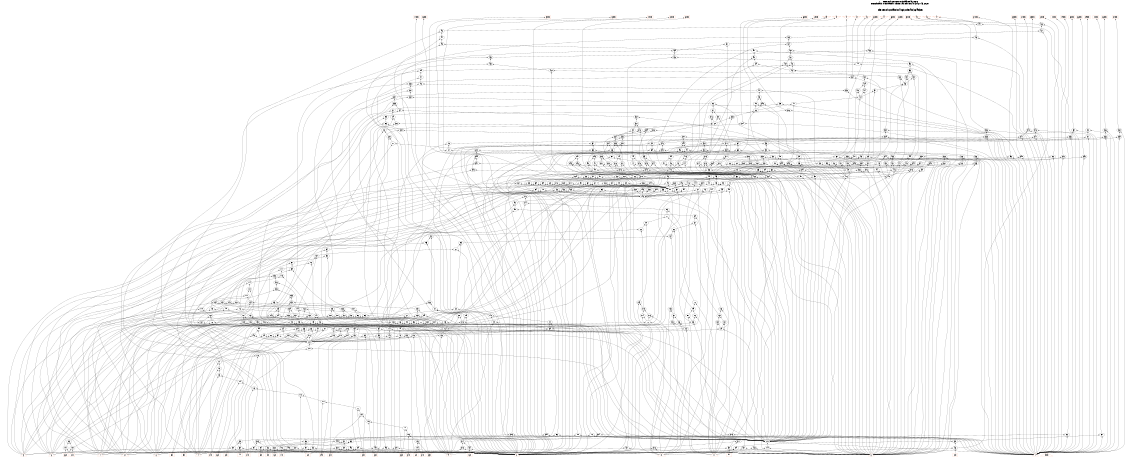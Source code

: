 # Network structure generated by ABC

digraph network {
size = "7.5,10";
center = true;
edge [dir = back];

{
  node [shape = plaintext];
  edge [style = invis];
  LevelTitle1 [label=""];
  LevelTitle2 [label=""];
  Level66 [label = ""];
  Level65 [label = ""];
  Level64 [label = ""];
  Level63 [label = ""];
  Level62 [label = ""];
  Level61 [label = ""];
  Level60 [label = ""];
  Level59 [label = ""];
  Level58 [label = ""];
  Level57 [label = ""];
  Level56 [label = ""];
  Level55 [label = ""];
  Level54 [label = ""];
  Level53 [label = ""];
  Level52 [label = ""];
  Level51 [label = ""];
  Level50 [label = ""];
  Level49 [label = ""];
  Level48 [label = ""];
  Level47 [label = ""];
  Level46 [label = ""];
  Level45 [label = ""];
  Level44 [label = ""];
  Level43 [label = ""];
  Level42 [label = ""];
  Level41 [label = ""];
  Level40 [label = ""];
  Level39 [label = ""];
  Level38 [label = ""];
  Level37 [label = ""];
  Level36 [label = ""];
  Level35 [label = ""];
  Level34 [label = ""];
  Level33 [label = ""];
  Level32 [label = ""];
  Level31 [label = ""];
  Level30 [label = ""];
  Level29 [label = ""];
  Level28 [label = ""];
  Level27 [label = ""];
  Level26 [label = ""];
  Level25 [label = ""];
  Level24 [label = ""];
  Level23 [label = ""];
  Level22 [label = ""];
  Level21 [label = ""];
  Level20 [label = ""];
  Level19 [label = ""];
  Level18 [label = ""];
  Level17 [label = ""];
  Level16 [label = ""];
  Level15 [label = ""];
  Level14 [label = ""];
  Level13 [label = ""];
  Level12 [label = ""];
  Level11 [label = ""];
  Level10 [label = ""];
  Level9 [label = ""];
  Level8 [label = ""];
  Level7 [label = ""];
  Level6 [label = ""];
  Level5 [label = ""];
  Level4 [label = ""];
  Level3 [label = ""];
  Level2 [label = ""];
  Level1 [label = ""];
  Level0 [label = ""];
  LevelTitle1 ->  LevelTitle2 ->  Level66 ->  Level65 ->  Level64 ->  Level63 ->  Level62 ->  Level61 ->  Level60 ->  Level59 ->  Level58 ->  Level57 ->  Level56 ->  Level55 ->  Level54 ->  Level53 ->  Level52 ->  Level51 ->  Level50 ->  Level49 ->  Level48 ->  Level47 ->  Level46 ->  Level45 ->  Level44 ->  Level43 ->  Level42 ->  Level41 ->  Level40 ->  Level39 ->  Level38 ->  Level37 ->  Level36 ->  Level35 ->  Level34 ->  Level33 ->  Level32 ->  Level31 ->  Level30 ->  Level29 ->  Level28 ->  Level27 ->  Level26 ->  Level25 ->  Level24 ->  Level23 ->  Level22 ->  Level21 ->  Level20 ->  Level19 ->  Level18 ->  Level17 ->  Level16 ->  Level15 ->  Level14 ->  Level13 ->  Level12 ->  Level11 ->  Level10 ->  Level9 ->  Level8 ->  Level7 ->  Level6 ->  Level5 ->  Level4 ->  Level3 ->  Level2 ->  Level1 ->  Level0;
}

{
  rank = same;
  LevelTitle1;
  title1 [shape=plaintext,
          fontsize=20,
          fontname = "Times-Roman",
          label="Network structure visualized by ABC\nBenchmark \"MinMax9b\". Time was Thu Oct  8 20:27:43 2020. "
         ];
}

{
  rank = same;
  LevelTitle2;
  title2 [shape=plaintext,
          fontsize=18,
          fontname = "Times-Roman",
          label="The network contains 504 logic nodes and 26 latches.\n"
         ];
}

{
  rank = same;
  Level66;
  Node14 [label = "39", shape = invtriangle, color = coral, fillcolor = coral];
  Node15 [label = "40", shape = invtriangle, color = coral, fillcolor = coral];
  Node16 [label = "41", shape = invtriangle, color = coral, fillcolor = coral];
  Node17 [label = "42", shape = invtriangle, color = coral, fillcolor = coral];
  Node18 [label = "43", shape = invtriangle, color = coral, fillcolor = coral];
  Node19 [label = "44", shape = invtriangle, color = coral, fillcolor = coral];
  Node20 [label = "45", shape = invtriangle, color = coral, fillcolor = coral];
  Node21 [label = "46", shape = invtriangle, color = coral, fillcolor = coral];
  Node22 [label = "47", shape = invtriangle, color = coral, fillcolor = coral];
  Node24 [label = "13L_in", shape = box, color = coral, fillcolor = coral];
  Node27 [label = "14L_in", shape = box, color = coral, fillcolor = coral];
  Node30 [label = "15L_in", shape = box, color = coral, fillcolor = coral];
  Node33 [label = "16L_in", shape = box, color = coral, fillcolor = coral];
  Node36 [label = "17L_in", shape = box, color = coral, fillcolor = coral];
  Node39 [label = "18L_in", shape = box, color = coral, fillcolor = coral];
  Node42 [label = "19L_in", shape = box, color = coral, fillcolor = coral];
  Node45 [label = "20L_in", shape = box, color = coral, fillcolor = coral];
  Node48 [label = "21L_in", shape = box, color = coral, fillcolor = coral];
  Node51 [label = "22L_in", shape = box, color = coral, fillcolor = coral];
  Node54 [label = "23L_in", shape = box, color = coral, fillcolor = coral];
  Node57 [label = "24L_in", shape = box, color = coral, fillcolor = coral];
  Node60 [label = "25L_in", shape = box, color = coral, fillcolor = coral];
  Node63 [label = "26L_in", shape = box, color = coral, fillcolor = coral];
  Node66 [label = "27L_in", shape = box, color = coral, fillcolor = coral];
  Node69 [label = "28L_in", shape = box, color = coral, fillcolor = coral];
  Node72 [label = "29L_in", shape = box, color = coral, fillcolor = coral];
  Node75 [label = "30L_in", shape = box, color = coral, fillcolor = coral];
  Node78 [label = "31L_in", shape = box, color = coral, fillcolor = coral];
  Node81 [label = "32L_in", shape = box, color = coral, fillcolor = coral];
  Node84 [label = "33L_in", shape = box, color = coral, fillcolor = coral];
  Node87 [label = "34L_in", shape = box, color = coral, fillcolor = coral];
  Node90 [label = "35L_in", shape = box, color = coral, fillcolor = coral];
  Node93 [label = "36L_in", shape = box, color = coral, fillcolor = coral];
  Node96 [label = "37L_in", shape = box, color = coral, fillcolor = coral];
  Node99 [label = "38L_in", shape = box, color = coral, fillcolor = coral];
}

{
  rank = same;
  Level65;
  Node488 [label = "488\n", shape = ellipse];
  Node497 [label = "497\n", shape = ellipse];
}

{
  rank = same;
  Level64;
  Node487 [label = "487\n", shape = ellipse];
  Node496 [label = "496\n", shape = ellipse];
}

{
  rank = same;
  Level63;
  Node462 [label = "462\n", shape = ellipse];
  Node485 [label = "485\n", shape = ellipse];
  Node494 [label = "494\n", shape = ellipse];
}

{
  rank = same;
  Level62;
  Node461 [label = "461\n", shape = ellipse];
  Node484 [label = "484\n", shape = ellipse];
  Node493 [label = "493\n", shape = ellipse];
}

{
  rank = same;
  Level61;
  Node436 [label = "436\n", shape = ellipse];
  Node459 [label = "459\n", shape = ellipse];
  Node482 [label = "482\n", shape = ellipse];
  Node491 [label = "491\n", shape = ellipse];
}

{
  rank = same;
  Level60;
  Node435 [label = "435\n", shape = ellipse];
  Node458 [label = "458\n", shape = ellipse];
  Node481 [label = "481\n", shape = ellipse];
  Node490 [label = "490\n", shape = ellipse];
}

{
  rank = same;
  Level59;
  Node410 [label = "410\n", shape = ellipse];
  Node433 [label = "433\n", shape = ellipse];
  Node456 [label = "456\n", shape = ellipse];
  Node476 [label = "476\n", shape = ellipse];
  Node480 [label = "480\n", shape = ellipse];
  Node489 [label = "489\n", shape = ellipse];
}

{
  rank = same;
  Level58;
  Node409 [label = "409\n", shape = ellipse];
  Node432 [label = "432\n", shape = ellipse];
  Node455 [label = "455\n", shape = ellipse];
  Node464 [label = "464\n", shape = ellipse];
}

{
  rank = same;
  Level57;
  Node384 [label = "384\n", shape = ellipse];
  Node407 [label = "407\n", shape = ellipse];
  Node430 [label = "430\n", shape = ellipse];
  Node450 [label = "450\n", shape = ellipse];
  Node454 [label = "454\n", shape = ellipse];
  Node463 [label = "463\n", shape = ellipse];
}

{
  rank = same;
  Level56;
  Node383 [label = "383\n", shape = ellipse];
  Node406 [label = "406\n", shape = ellipse];
  Node429 [label = "429\n", shape = ellipse];
  Node438 [label = "438\n", shape = ellipse];
}

{
  rank = same;
  Level55;
  Node358 [label = "358\n", shape = ellipse];
  Node381 [label = "381\n", shape = ellipse];
  Node404 [label = "404\n", shape = ellipse];
  Node424 [label = "424\n", shape = ellipse];
  Node428 [label = "428\n", shape = ellipse];
  Node437 [label = "437\n", shape = ellipse];
}

{
  rank = same;
  Level54;
  Node357 [label = "357\n", shape = ellipse];
  Node380 [label = "380\n", shape = ellipse];
  Node403 [label = "403\n", shape = ellipse];
  Node412 [label = "412\n", shape = ellipse];
}

{
  rank = same;
  Level53;
  Node332 [label = "332\n", shape = ellipse];
  Node355 [label = "355\n", shape = ellipse];
  Node378 [label = "378\n", shape = ellipse];
  Node398 [label = "398\n", shape = ellipse];
  Node402 [label = "402\n", shape = ellipse];
  Node411 [label = "411\n", shape = ellipse];
}

{
  rank = same;
  Level52;
  Node306 [label = "306\n", shape = ellipse];
  Node331 [label = "331\n", shape = ellipse];
  Node354 [label = "354\n", shape = ellipse];
  Node377 [label = "377\n", shape = ellipse];
  Node386 [label = "386\n", shape = ellipse];
}

{
  rank = same;
  Level51;
  Node305 [label = "305\n", shape = ellipse];
  Node329 [label = "329\n", shape = ellipse];
  Node352 [label = "352\n", shape = ellipse];
  Node372 [label = "372\n", shape = ellipse];
  Node376 [label = "376\n", shape = ellipse];
  Node385 [label = "385\n", shape = ellipse];
}

{
  rank = same;
  Level50;
  Node303 [label = "303\n", shape = ellipse];
  Node328 [label = "328\n", shape = ellipse];
  Node351 [label = "351\n", shape = ellipse];
  Node360 [label = "360\n", shape = ellipse];
  Node604 [label = "604\n", shape = ellipse];
}

{
  rank = same;
  Level49;
  Node302 [label = "302\n", shape = ellipse];
  Node326 [label = "326\n", shape = ellipse];
  Node346 [label = "346\n", shape = ellipse];
  Node350 [label = "350\n", shape = ellipse];
  Node359 [label = "359\n", shape = ellipse];
  Node530 [label = "530\n", shape = ellipse];
  Node536 [label = "536\n", shape = ellipse];
  Node542 [label = "542\n", shape = ellipse];
  Node548 [label = "548\n", shape = ellipse];
  Node554 [label = "554\n", shape = ellipse];
  Node560 [label = "560\n", shape = ellipse];
  Node566 [label = "566\n", shape = ellipse];
  Node572 [label = "572\n", shape = ellipse];
  Node603 [label = "603\n", shape = ellipse];
}

{
  rank = same;
  Level48;
  Node300 [label = "300\n", shape = ellipse];
  Node325 [label = "325\n", shape = ellipse];
  Node334 [label = "334\n", shape = ellipse];
  Node529 [label = "529\n", shape = ellipse];
  Node535 [label = "535\n", shape = ellipse];
  Node541 [label = "541\n", shape = ellipse];
  Node547 [label = "547\n", shape = ellipse];
  Node553 [label = "553\n", shape = ellipse];
  Node559 [label = "559\n", shape = ellipse];
  Node565 [label = "565\n", shape = ellipse];
  Node571 [label = "571\n", shape = ellipse];
  Node602 [label = "602\n", shape = ellipse];
}

{
  rank = same;
  Level47;
  Node299 [label = "299\n", shape = ellipse];
  Node320 [label = "320\n", shape = ellipse];
  Node324 [label = "324\n", shape = ellipse];
  Node333 [label = "333\n", shape = ellipse];
  Node528 [label = "528\n", shape = ellipse];
  Node534 [label = "534\n", shape = ellipse];
  Node540 [label = "540\n", shape = ellipse];
  Node546 [label = "546\n", shape = ellipse];
  Node552 [label = "552\n", shape = ellipse];
  Node558 [label = "558\n", shape = ellipse];
  Node564 [label = "564\n", shape = ellipse];
  Node570 [label = "570\n", shape = ellipse];
  Node601 [label = "601\n", shape = ellipse];
}

{
  rank = same;
  Level46;
  Node294 [label = "294\n", shape = ellipse];
  Node298 [label = "298\n", shape = ellipse];
  Node308 [label = "308\n", shape = ellipse];
  Node527 [label = "527\n", shape = ellipse];
  Node533 [label = "533\n", shape = ellipse];
  Node539 [label = "539\n", shape = ellipse];
  Node545 [label = "545\n", shape = ellipse];
  Node551 [label = "551\n", shape = ellipse];
  Node557 [label = "557\n", shape = ellipse];
  Node563 [label = "563\n", shape = ellipse];
  Node569 [label = "569\n", shape = ellipse];
  Node600 [label = "600\n", shape = ellipse];
}

{
  rank = same;
  Level45;
  Node293 [label = "293\n", shape = ellipse];
  Node297 [label = "297\n", shape = ellipse];
  Node307 [label = "307\n", shape = ellipse];
  Node319 [label = "319\n", shape = ellipse];
  Node323 [label = "323\n", shape = ellipse];
  Node345 [label = "345\n", shape = ellipse];
  Node349 [label = "349\n", shape = ellipse];
  Node371 [label = "371\n", shape = ellipse];
  Node375 [label = "375\n", shape = ellipse];
  Node397 [label = "397\n", shape = ellipse];
  Node401 [label = "401\n", shape = ellipse];
  Node423 [label = "423\n", shape = ellipse];
  Node427 [label = "427\n", shape = ellipse];
  Node449 [label = "449\n", shape = ellipse];
  Node453 [label = "453\n", shape = ellipse];
  Node475 [label = "475\n", shape = ellipse];
  Node479 [label = "479\n", shape = ellipse];
  Node526 [label = "526\n", shape = ellipse];
  Node532 [label = "532\n", shape = ellipse];
  Node538 [label = "538\n", shape = ellipse];
  Node544 [label = "544\n", shape = ellipse];
  Node550 [label = "550\n", shape = ellipse];
  Node556 [label = "556\n", shape = ellipse];
  Node562 [label = "562\n", shape = ellipse];
  Node568 [label = "568\n", shape = ellipse];
  Node575 [label = "575\n", shape = ellipse];
  Node578 [label = "578\n", shape = ellipse];
  Node581 [label = "581\n", shape = ellipse];
  Node584 [label = "584\n", shape = ellipse];
  Node587 [label = "587\n", shape = ellipse];
  Node590 [label = "590\n", shape = ellipse];
  Node593 [label = "593\n", shape = ellipse];
  Node596 [label = "596\n", shape = ellipse];
  Node599 [label = "599\n", shape = ellipse];
}

{
  rank = same;
  Level44;
  Node282 [label = "282\n", shape = ellipse];
  Node291 [label = "291\n", shape = ellipse];
  Node292 [label = "292\n", shape = ellipse];
  Node295 [label = "295\n", shape = ellipse];
  Node296 [label = "296\n", shape = ellipse];
  Node317 [label = "317\n", shape = ellipse];
  Node318 [label = "318\n", shape = ellipse];
  Node321 [label = "321\n", shape = ellipse];
  Node322 [label = "322\n", shape = ellipse];
  Node343 [label = "343\n", shape = ellipse];
  Node344 [label = "344\n", shape = ellipse];
  Node347 [label = "347\n", shape = ellipse];
  Node348 [label = "348\n", shape = ellipse];
  Node369 [label = "369\n", shape = ellipse];
  Node370 [label = "370\n", shape = ellipse];
  Node373 [label = "373\n", shape = ellipse];
  Node374 [label = "374\n", shape = ellipse];
  Node395 [label = "395\n", shape = ellipse];
  Node396 [label = "396\n", shape = ellipse];
  Node399 [label = "399\n", shape = ellipse];
  Node400 [label = "400\n", shape = ellipse];
  Node421 [label = "421\n", shape = ellipse];
  Node422 [label = "422\n", shape = ellipse];
  Node425 [label = "425\n", shape = ellipse];
  Node426 [label = "426\n", shape = ellipse];
  Node447 [label = "447\n", shape = ellipse];
  Node448 [label = "448\n", shape = ellipse];
  Node451 [label = "451\n", shape = ellipse];
  Node452 [label = "452\n", shape = ellipse];
  Node473 [label = "473\n", shape = ellipse];
  Node474 [label = "474\n", shape = ellipse];
  Node477 [label = "477\n", shape = ellipse];
  Node478 [label = "478\n", shape = ellipse];
  Node525 [label = "525\n", shape = ellipse];
  Node531 [label = "531\n", shape = ellipse];
  Node537 [label = "537\n", shape = ellipse];
  Node543 [label = "543\n", shape = ellipse];
  Node549 [label = "549\n", shape = ellipse];
  Node555 [label = "555\n", shape = ellipse];
  Node561 [label = "561\n", shape = ellipse];
  Node567 [label = "567\n", shape = ellipse];
  Node574 [label = "574\n", shape = ellipse];
  Node577 [label = "577\n", shape = ellipse];
  Node580 [label = "580\n", shape = ellipse];
  Node583 [label = "583\n", shape = ellipse];
  Node586 [label = "586\n", shape = ellipse];
  Node589 [label = "589\n", shape = ellipse];
  Node592 [label = "592\n", shape = ellipse];
  Node595 [label = "595\n", shape = ellipse];
  Node597 [label = "597\n", shape = ellipse];
}

{
  rank = same;
  Level43;
  Node281 [label = "281\n", shape = ellipse];
  Node290 [label = "290\n", shape = ellipse];
  Node316 [label = "316\n", shape = ellipse];
  Node342 [label = "342\n", shape = ellipse];
  Node368 [label = "368\n", shape = ellipse];
  Node394 [label = "394\n", shape = ellipse];
  Node420 [label = "420\n", shape = ellipse];
  Node446 [label = "446\n", shape = ellipse];
  Node472 [label = "472\n", shape = ellipse];
  Node573 [label = "573\n", shape = ellipse];
  Node576 [label = "576\n", shape = ellipse];
  Node579 [label = "579\n", shape = ellipse];
  Node582 [label = "582\n", shape = ellipse];
  Node585 [label = "585\n", shape = ellipse];
  Node588 [label = "588\n", shape = ellipse];
  Node591 [label = "591\n", shape = ellipse];
  Node594 [label = "594\n", shape = ellipse];
  Node598 [label = "598\n", shape = ellipse];
}

{
  rank = same;
  Level42;
  Node197 [label = "197\n", shape = ellipse];
  Node280 [label = "280\n", shape = ellipse];
  Node286 [label = "286\n", shape = ellipse];
  Node289 [label = "289\n", shape = ellipse];
  Node312 [label = "312\n", shape = ellipse];
  Node315 [label = "315\n", shape = ellipse];
  Node338 [label = "338\n", shape = ellipse];
  Node341 [label = "341\n", shape = ellipse];
  Node364 [label = "364\n", shape = ellipse];
  Node367 [label = "367\n", shape = ellipse];
  Node390 [label = "390\n", shape = ellipse];
  Node393 [label = "393\n", shape = ellipse];
  Node416 [label = "416\n", shape = ellipse];
  Node419 [label = "419\n", shape = ellipse];
  Node442 [label = "442\n", shape = ellipse];
  Node445 [label = "445\n", shape = ellipse];
  Node468 [label = "468\n", shape = ellipse];
  Node471 [label = "471\n", shape = ellipse];
}

{
  rank = same;
  Level41;
  Node196 [label = "196\n", shape = ellipse];
  Node278 [label = "278\n", shape = ellipse];
  Node279 [label = "279\n", shape = ellipse];
  Node285 [label = "285\n", shape = ellipse];
  Node287 [label = "287\n", shape = ellipse];
  Node288 [label = "288\n", shape = ellipse];
  Node311 [label = "311\n", shape = ellipse];
  Node313 [label = "313\n", shape = ellipse];
  Node314 [label = "314\n", shape = ellipse];
  Node337 [label = "337\n", shape = ellipse];
  Node339 [label = "339\n", shape = ellipse];
  Node340 [label = "340\n", shape = ellipse];
  Node363 [label = "363\n", shape = ellipse];
  Node365 [label = "365\n", shape = ellipse];
  Node366 [label = "366\n", shape = ellipse];
  Node389 [label = "389\n", shape = ellipse];
  Node391 [label = "391\n", shape = ellipse];
  Node392 [label = "392\n", shape = ellipse];
  Node415 [label = "415\n", shape = ellipse];
  Node417 [label = "417\n", shape = ellipse];
  Node418 [label = "418\n", shape = ellipse];
  Node441 [label = "441\n", shape = ellipse];
  Node443 [label = "443\n", shape = ellipse];
  Node444 [label = "444\n", shape = ellipse];
  Node467 [label = "467\n", shape = ellipse];
  Node469 [label = "469\n", shape = ellipse];
  Node470 [label = "470\n", shape = ellipse];
}

{
  rank = same;
  Level40;
  Node194 [label = "194\n", shape = ellipse];
  Node195 [label = "195\n", shape = ellipse];
  Node277 [label = "277\n", shape = ellipse];
  Node283 [label = "283\n", shape = ellipse];
  Node284 [label = "284\n", shape = ellipse];
  Node309 [label = "309\n", shape = ellipse];
  Node310 [label = "310\n", shape = ellipse];
  Node335 [label = "335\n", shape = ellipse];
  Node336 [label = "336\n", shape = ellipse];
  Node361 [label = "361\n", shape = ellipse];
  Node362 [label = "362\n", shape = ellipse];
  Node387 [label = "387\n", shape = ellipse];
  Node388 [label = "388\n", shape = ellipse];
  Node413 [label = "413\n", shape = ellipse];
  Node414 [label = "414\n", shape = ellipse];
  Node439 [label = "439\n", shape = ellipse];
  Node440 [label = "440\n", shape = ellipse];
  Node465 [label = "465\n", shape = ellipse];
  Node466 [label = "466\n", shape = ellipse];
}

{
  rank = same;
  Level39;
  Node193 [label = "193\n", shape = ellipse];
  Node276 [label = "276\n", shape = ellipse];
}

{
  rank = same;
  Level38;
  Node192 [label = "192\n", shape = ellipse];
  Node274 [label = "274\n", shape = ellipse];
}

{
  rank = same;
  Level37;
  Node190 [label = "190\n", shape = ellipse];
  Node273 [label = "273\n", shape = ellipse];
}

{
  rank = same;
  Level36;
  Node189 [label = "189\n", shape = ellipse];
  Node271 [label = "271\n", shape = ellipse];
}

{
  rank = same;
  Level35;
  Node187 [label = "187\n", shape = ellipse];
  Node270 [label = "270\n", shape = ellipse];
}

{
  rank = same;
  Level34;
  Node186 [label = "186\n", shape = ellipse];
  Node268 [label = "268\n", shape = ellipse];
}

{
  rank = same;
  Level33;
  Node184 [label = "184\n", shape = ellipse];
  Node267 [label = "267\n", shape = ellipse];
}

{
  rank = same;
  Level32;
  Node183 [label = "183\n", shape = ellipse];
  Node265 [label = "265\n", shape = ellipse];
}

{
  rank = same;
  Level31;
  Node181 [label = "181\n", shape = ellipse];
  Node264 [label = "264\n", shape = ellipse];
}

{
  rank = same;
  Level30;
  Node180 [label = "180\n", shape = ellipse];
  Node262 [label = "262\n", shape = ellipse];
}

{
  rank = same;
  Level29;
  Node178 [label = "178\n", shape = ellipse];
  Node261 [label = "261\n", shape = ellipse];
}

{
  rank = same;
  Level28;
  Node177 [label = "177\n", shape = ellipse];
  Node259 [label = "259\n", shape = ellipse];
}

{
  rank = same;
  Level27;
  Node175 [label = "175\n", shape = ellipse];
  Node258 [label = "258\n", shape = ellipse];
}

{
  rank = same;
  Level26;
  Node174 [label = "174\n", shape = ellipse];
  Node256 [label = "256\n", shape = ellipse];
}

{
  rank = same;
  Level25;
  Node172 [label = "172\n", shape = ellipse];
  Node255 [label = "255\n", shape = ellipse];
}

{
  rank = same;
  Level24;
  Node171 [label = "171\n", shape = ellipse];
  Node253 [label = "253\n", shape = ellipse];
}

{
  rank = same;
  Level23;
  Node169 [label = "169\n", shape = ellipse];
  Node252 [label = "252\n", shape = ellipse];
  Node254 [label = "254\n", shape = ellipse];
  Node257 [label = "257\n", shape = ellipse];
  Node260 [label = "260\n", shape = ellipse];
  Node263 [label = "263\n", shape = ellipse];
  Node266 [label = "266\n", shape = ellipse];
  Node269 [label = "269\n", shape = ellipse];
  Node272 [label = "272\n", shape = ellipse];
  Node275 [label = "275\n", shape = ellipse];
}

{
  rank = same;
  Level22;
  Node168 [label = "168\n", shape = ellipse];
  Node170 [label = "170\n", shape = ellipse];
  Node173 [label = "173\n", shape = ellipse];
  Node176 [label = "176\n", shape = ellipse];
  Node179 [label = "179\n", shape = ellipse];
  Node182 [label = "182\n", shape = ellipse];
  Node185 [label = "185\n", shape = ellipse];
  Node188 [label = "188\n", shape = ellipse];
  Node191 [label = "191\n", shape = ellipse];
  Node203 [label = "203\n", shape = ellipse];
  Node209 [label = "209\n", shape = ellipse];
  Node215 [label = "215\n", shape = ellipse];
  Node221 [label = "221\n", shape = ellipse];
  Node227 [label = "227\n", shape = ellipse];
  Node233 [label = "233\n", shape = ellipse];
  Node239 [label = "239\n", shape = ellipse];
  Node245 [label = "245\n", shape = ellipse];
  Node251 [label = "251\n", shape = ellipse];
}

{
  rank = same;
  Level21;
  Node127 [label = "127\n", shape = ellipse];
  Node132 [label = "132\n", shape = ellipse];
  Node137 [label = "137\n", shape = ellipse];
  Node142 [label = "142\n", shape = ellipse];
  Node147 [label = "147\n", shape = ellipse];
  Node152 [label = "152\n", shape = ellipse];
  Node157 [label = "157\n", shape = ellipse];
  Node162 [label = "162\n", shape = ellipse];
  Node167 [label = "167\n", shape = ellipse];
  Node201 [label = "201\n", shape = ellipse];
  Node202 [label = "202\n", shape = ellipse];
  Node207 [label = "207\n", shape = ellipse];
  Node208 [label = "208\n", shape = ellipse];
  Node213 [label = "213\n", shape = ellipse];
  Node214 [label = "214\n", shape = ellipse];
  Node219 [label = "219\n", shape = ellipse];
  Node220 [label = "220\n", shape = ellipse];
  Node225 [label = "225\n", shape = ellipse];
  Node226 [label = "226\n", shape = ellipse];
  Node231 [label = "231\n", shape = ellipse];
  Node232 [label = "232\n", shape = ellipse];
  Node237 [label = "237\n", shape = ellipse];
  Node238 [label = "238\n", shape = ellipse];
  Node243 [label = "243\n", shape = ellipse];
  Node244 [label = "244\n", shape = ellipse];
  Node249 [label = "249\n", shape = ellipse];
  Node250 [label = "250\n", shape = ellipse];
}

{
  rank = same;
  Level20;
  Node125 [label = "125\n", shape = ellipse];
  Node126 [label = "126\n", shape = ellipse];
  Node130 [label = "130\n", shape = ellipse];
  Node131 [label = "131\n", shape = ellipse];
  Node135 [label = "135\n", shape = ellipse];
  Node136 [label = "136\n", shape = ellipse];
  Node140 [label = "140\n", shape = ellipse];
  Node141 [label = "141\n", shape = ellipse];
  Node145 [label = "145\n", shape = ellipse];
  Node146 [label = "146\n", shape = ellipse];
  Node150 [label = "150\n", shape = ellipse];
  Node151 [label = "151\n", shape = ellipse];
  Node155 [label = "155\n", shape = ellipse];
  Node156 [label = "156\n", shape = ellipse];
  Node160 [label = "160\n", shape = ellipse];
  Node161 [label = "161\n", shape = ellipse];
  Node165 [label = "165\n", shape = ellipse];
  Node166 [label = "166\n", shape = ellipse];
  Node200 [label = "200\n", shape = ellipse];
  Node206 [label = "206\n", shape = ellipse];
  Node212 [label = "212\n", shape = ellipse];
  Node218 [label = "218\n", shape = ellipse];
  Node224 [label = "224\n", shape = ellipse];
  Node230 [label = "230\n", shape = ellipse];
  Node236 [label = "236\n", shape = ellipse];
  Node242 [label = "242\n", shape = ellipse];
  Node248 [label = "248\n", shape = ellipse];
}

{
  rank = same;
  Level19;
  Node124 [label = "124\n", shape = ellipse];
  Node129 [label = "129\n", shape = ellipse];
  Node134 [label = "134\n", shape = ellipse];
  Node139 [label = "139\n", shape = ellipse];
  Node144 [label = "144\n", shape = ellipse];
  Node149 [label = "149\n", shape = ellipse];
  Node154 [label = "154\n", shape = ellipse];
  Node159 [label = "159\n", shape = ellipse];
  Node164 [label = "164\n", shape = ellipse];
  Node199 [label = "199\n", shape = ellipse];
  Node205 [label = "205\n", shape = ellipse];
  Node211 [label = "211\n", shape = ellipse];
  Node217 [label = "217\n", shape = ellipse];
  Node223 [label = "223\n", shape = ellipse];
  Node229 [label = "229\n", shape = ellipse];
  Node235 [label = "235\n", shape = ellipse];
  Node241 [label = "241\n", shape = ellipse];
  Node247 [label = "247\n", shape = ellipse];
}

{
  rank = same;
  Level18;
  Node123 [label = "123\n", shape = ellipse];
  Node128 [label = "128\n", shape = ellipse];
  Node133 [label = "133\n", shape = ellipse];
  Node138 [label = "138\n", shape = ellipse];
  Node143 [label = "143\n", shape = ellipse];
  Node148 [label = "148\n", shape = ellipse];
  Node153 [label = "153\n", shape = ellipse];
  Node158 [label = "158\n", shape = ellipse];
  Node163 [label = "163\n", shape = ellipse];
  Node198 [label = "198\n", shape = ellipse];
  Node204 [label = "204\n", shape = ellipse];
  Node210 [label = "210\n", shape = ellipse];
  Node216 [label = "216\n", shape = ellipse];
  Node222 [label = "222\n", shape = ellipse];
  Node228 [label = "228\n", shape = ellipse];
  Node234 [label = "234\n", shape = ellipse];
  Node240 [label = "240\n", shape = ellipse];
  Node246 [label = "246\n", shape = ellipse];
}

{
  rank = same;
  Level17;
  Node122 [label = "122\n", shape = ellipse];
}

{
  rank = same;
  Level16;
  Node121 [label = "121\n", shape = ellipse];
}

{
  rank = same;
  Level15;
  Node118 [label = "118\n", shape = ellipse];
}

{
  rank = same;
  Level14;
  Node117 [label = "117\n", shape = ellipse];
}

{
  rank = same;
  Level13;
  Node116 [label = "116\n", shape = ellipse];
}

{
  rank = same;
  Level12;
  Node115 [label = "115\n", shape = ellipse];
}

{
  rank = same;
  Level11;
  Node114 [label = "114\n", shape = ellipse];
}

{
  rank = same;
  Level10;
  Node113 [label = "113\n", shape = ellipse];
}

{
  rank = same;
  Level9;
  Node112 [label = "112\n", shape = ellipse];
}

{
  rank = same;
  Level8;
  Node111 [label = "111\n", shape = ellipse];
}

{
  rank = same;
  Level7;
  Node110 [label = "110\n", shape = ellipse];
}

{
  rank = same;
  Level6;
  Node109 [label = "109\n", shape = ellipse];
}

{
  rank = same;
  Level5;
  Node108 [label = "108\n", shape = ellipse];
}

{
  rank = same;
  Level4;
  Node107 [label = "107\n", shape = ellipse];
}

{
  rank = same;
  Level3;
  Node106 [label = "106\n", shape = ellipse];
  Node500 [label = "500\n", shape = ellipse];
  Node503 [label = "503\n", shape = ellipse];
  Node506 [label = "506\n", shape = ellipse];
  Node509 [label = "509\n", shape = ellipse];
  Node512 [label = "512\n", shape = ellipse];
  Node515 [label = "515\n", shape = ellipse];
  Node518 [label = "518\n", shape = ellipse];
  Node521 [label = "521\n", shape = ellipse];
  Node524 [label = "524\n", shape = ellipse];
}

{
  rank = same;
  Level2;
  Node103 [label = "103\n", shape = ellipse];
  Node105 [label = "105\n", shape = ellipse];
  Node120 [label = "120\n", shape = ellipse];
  Node499 [label = "499\n", shape = ellipse];
  Node502 [label = "502\n", shape = ellipse];
  Node505 [label = "505\n", shape = ellipse];
  Node508 [label = "508\n", shape = ellipse];
  Node511 [label = "511\n", shape = ellipse];
  Node514 [label = "514\n", shape = ellipse];
  Node517 [label = "517\n", shape = ellipse];
  Node520 [label = "520\n", shape = ellipse];
  Node523 [label = "523\n", shape = ellipse];
}

{
  rank = same;
  Level1;
  Node101 [label = "101\n", shape = ellipse];
  Node102 [label = "102\n", shape = ellipse];
  Node104 [label = "104\n", shape = ellipse];
  Node119 [label = "119\n", shape = ellipse];
  Node301 [label = "301\n", shape = ellipse];
  Node304 [label = "304\n", shape = ellipse];
  Node327 [label = "327\n", shape = ellipse];
  Node330 [label = "330\n", shape = ellipse];
  Node353 [label = "353\n", shape = ellipse];
  Node356 [label = "356\n", shape = ellipse];
  Node379 [label = "379\n", shape = ellipse];
  Node382 [label = "382\n", shape = ellipse];
  Node405 [label = "405\n", shape = ellipse];
  Node408 [label = "408\n", shape = ellipse];
  Node431 [label = "431\n", shape = ellipse];
  Node434 [label = "434\n", shape = ellipse];
  Node457 [label = "457\n", shape = ellipse];
  Node460 [label = "460\n", shape = ellipse];
  Node483 [label = "483\n", shape = ellipse];
  Node486 [label = "486\n", shape = ellipse];
  Node492 [label = "492\n", shape = ellipse];
  Node495 [label = "495\n", shape = ellipse];
  Node498 [label = "498\n", shape = ellipse];
  Node501 [label = "501\n", shape = ellipse];
  Node504 [label = "504\n", shape = ellipse];
  Node507 [label = "507\n", shape = ellipse];
  Node510 [label = "510\n", shape = ellipse];
  Node513 [label = "513\n", shape = ellipse];
  Node516 [label = "516\n", shape = ellipse];
  Node519 [label = "519\n", shape = ellipse];
  Node522 [label = "522\n", shape = ellipse];
}

{
  rank = same;
  Level0;
  Node1 [label = "clock", shape = triangle, color = coral, fillcolor = coral];
  Node2 [label = "1", shape = triangle, color = coral, fillcolor = coral];
  Node3 [label = "2", shape = triangle, color = coral, fillcolor = coral];
  Node4 [label = "3", shape = triangle, color = coral, fillcolor = coral];
  Node5 [label = "4", shape = triangle, color = coral, fillcolor = coral];
  Node6 [label = "5", shape = triangle, color = coral, fillcolor = coral];
  Node7 [label = "6", shape = triangle, color = coral, fillcolor = coral];
  Node8 [label = "7", shape = triangle, color = coral, fillcolor = coral];
  Node9 [label = "8", shape = triangle, color = coral, fillcolor = coral];
  Node10 [label = "9", shape = triangle, color = coral, fillcolor = coral];
  Node11 [label = "10", shape = triangle, color = coral, fillcolor = coral];
  Node12 [label = "11", shape = triangle, color = coral, fillcolor = coral];
  Node13 [label = "12", shape = triangle, color = coral, fillcolor = coral];
  Node25 [label = "13L", shape = box, color = coral, fillcolor = coral];
  Node28 [label = "14L", shape = box, color = coral, fillcolor = coral];
  Node31 [label = "15L", shape = box, color = coral, fillcolor = coral];
  Node34 [label = "16L", shape = box, color = coral, fillcolor = coral];
  Node37 [label = "17L", shape = box, color = coral, fillcolor = coral];
  Node40 [label = "18L", shape = box, color = coral, fillcolor = coral];
  Node43 [label = "19L", shape = box, color = coral, fillcolor = coral];
  Node46 [label = "20L", shape = box, color = coral, fillcolor = coral];
  Node49 [label = "21L", shape = box, color = coral, fillcolor = coral];
  Node52 [label = "22L", shape = box, color = coral, fillcolor = coral];
  Node55 [label = "23L", shape = box, color = coral, fillcolor = coral];
  Node58 [label = "24L", shape = box, color = coral, fillcolor = coral];
  Node61 [label = "25L", shape = box, color = coral, fillcolor = coral];
  Node64 [label = "26L", shape = box, color = coral, fillcolor = coral];
  Node67 [label = "27L", shape = box, color = coral, fillcolor = coral];
  Node70 [label = "28L", shape = box, color = coral, fillcolor = coral];
  Node73 [label = "29L", shape = box, color = coral, fillcolor = coral];
  Node76 [label = "30L", shape = box, color = coral, fillcolor = coral];
  Node79 [label = "31L", shape = box, color = coral, fillcolor = coral];
  Node82 [label = "32L", shape = box, color = coral, fillcolor = coral];
  Node85 [label = "33L", shape = box, color = coral, fillcolor = coral];
  Node88 [label = "34L", shape = box, color = coral, fillcolor = coral];
  Node91 [label = "35L", shape = box, color = coral, fillcolor = coral];
  Node94 [label = "36L", shape = box, color = coral, fillcolor = coral];
  Node97 [label = "37L", shape = box, color = coral, fillcolor = coral];
  Node100 [label = "38L", shape = box, color = coral, fillcolor = coral];
}

title1 -> title2 [style = invis];
title2 -> Node14 [style = invis];
title2 -> Node15 [style = invis];
title2 -> Node16 [style = invis];
title2 -> Node17 [style = invis];
title2 -> Node18 [style = invis];
title2 -> Node19 [style = invis];
title2 -> Node20 [style = invis];
title2 -> Node21 [style = invis];
title2 -> Node22 [style = invis];
title2 -> Node24 [style = invis];
title2 -> Node27 [style = invis];
title2 -> Node30 [style = invis];
title2 -> Node33 [style = invis];
title2 -> Node36 [style = invis];
title2 -> Node39 [style = invis];
title2 -> Node42 [style = invis];
title2 -> Node45 [style = invis];
title2 -> Node48 [style = invis];
title2 -> Node51 [style = invis];
title2 -> Node54 [style = invis];
title2 -> Node57 [style = invis];
title2 -> Node60 [style = invis];
title2 -> Node63 [style = invis];
title2 -> Node66 [style = invis];
title2 -> Node69 [style = invis];
title2 -> Node72 [style = invis];
title2 -> Node75 [style = invis];
title2 -> Node78 [style = invis];
title2 -> Node81 [style = invis];
title2 -> Node84 [style = invis];
title2 -> Node87 [style = invis];
title2 -> Node90 [style = invis];
title2 -> Node93 [style = invis];
title2 -> Node96 [style = invis];
title2 -> Node99 [style = invis];
Node14 -> Node15 [style = invis];
Node15 -> Node16 [style = invis];
Node16 -> Node17 [style = invis];
Node17 -> Node18 [style = invis];
Node18 -> Node19 [style = invis];
Node19 -> Node20 [style = invis];
Node20 -> Node21 [style = invis];
Node21 -> Node22 [style = invis];
Node14 -> Node306 [style = solid];
Node15 -> Node332 [style = solid];
Node16 -> Node358 [style = solid];
Node17 -> Node384 [style = solid];
Node18 -> Node410 [style = solid];
Node19 -> Node436 [style = solid];
Node20 -> Node462 [style = solid];
Node21 -> Node488 [style = solid];
Node22 -> Node497 [style = solid];
Node24 -> Node500 [style = solid];
Node27 -> Node503 [style = solid];
Node30 -> Node506 [style = solid];
Node33 -> Node509 [style = solid];
Node36 -> Node512 [style = solid];
Node39 -> Node515 [style = solid];
Node42 -> Node518 [style = solid];
Node45 -> Node521 [style = solid];
Node48 -> Node524 [style = solid];
Node51 -> Node530 [style = solid];
Node54 -> Node536 [style = solid];
Node57 -> Node542 [style = solid];
Node60 -> Node548 [style = solid];
Node63 -> Node554 [style = solid];
Node66 -> Node560 [style = solid];
Node69 -> Node566 [style = solid];
Node72 -> Node572 [style = solid];
Node75 -> Node575 [style = solid];
Node78 -> Node578 [style = solid];
Node81 -> Node581 [style = solid];
Node84 -> Node584 [style = solid];
Node87 -> Node587 [style = solid];
Node90 -> Node590 [style = solid];
Node93 -> Node593 [style = solid];
Node96 -> Node596 [style = solid];
Node99 -> Node604 [style = solid];
Node101 -> Node49 [style = solid];
Node101 -> Node100 [style = solid];
Node102 -> Node49 [style = solid];
Node102 -> Node100 [style = solid];
Node103 -> Node101 [style = solid];
Node103 -> Node102 [style = solid];
Node104 -> Node94 [style = solid];
Node104 -> Node97 [style = solid];
Node105 -> Node91 [style = solid];
Node105 -> Node104 [style = solid];
Node106 -> Node88 [style = solid];
Node106 -> Node105 [style = solid];
Node107 -> Node85 [style = solid];
Node107 -> Node106 [style = solid];
Node108 -> Node82 [style = solid];
Node108 -> Node107 [style = solid];
Node109 -> Node79 [style = solid];
Node109 -> Node108 [style = solid];
Node110 -> Node76 [style = solid];
Node110 -> Node109 [style = solid];
Node111 -> Node73 [style = solid];
Node111 -> Node110 [style = solid];
Node112 -> Node70 [style = solid];
Node112 -> Node111 [style = solid];
Node113 -> Node67 [style = solid];
Node113 -> Node112 [style = solid];
Node114 -> Node64 [style = solid];
Node114 -> Node113 [style = solid];
Node115 -> Node61 [style = solid];
Node115 -> Node114 [style = solid];
Node116 -> Node58 [style = solid];
Node116 -> Node115 [style = solid];
Node117 -> Node55 [style = solid];
Node117 -> Node116 [style = solid];
Node118 -> Node52 [style = solid];
Node118 -> Node117 [style = solid];
Node119 -> Node3 [style = solid];
Node119 -> Node4 [style = solid];
Node120 -> Node2 [style = solid];
Node120 -> Node119 [style = solid];
Node121 -> Node118 [style = solid];
Node121 -> Node120 [style = solid];
Node122 -> Node103 [style = solid];
Node122 -> Node121 [style = solid];
Node123 -> Node102 [style = solid];
Node123 -> Node122 [style = solid];
Node124 -> Node120 [style = solid];
Node124 -> Node123 [style = solid];
Node125 -> Node13 [style = solid];
Node125 -> Node124 [style = solid];
Node126 -> Node13 [style = solid];
Node126 -> Node124 [style = solid];
Node127 -> Node125 [style = solid];
Node127 -> Node126 [style = solid];
Node128 -> Node97 [style = solid];
Node128 -> Node122 [style = solid];
Node129 -> Node120 [style = solid];
Node129 -> Node128 [style = solid];
Node130 -> Node12 [style = solid];
Node130 -> Node129 [style = solid];
Node131 -> Node12 [style = solid];
Node131 -> Node129 [style = solid];
Node132 -> Node130 [style = solid];
Node132 -> Node131 [style = solid];
Node133 -> Node94 [style = solid];
Node133 -> Node122 [style = solid];
Node134 -> Node120 [style = solid];
Node134 -> Node133 [style = solid];
Node135 -> Node11 [style = solid];
Node135 -> Node134 [style = solid];
Node136 -> Node11 [style = solid];
Node136 -> Node134 [style = solid];
Node137 -> Node135 [style = solid];
Node137 -> Node136 [style = solid];
Node138 -> Node91 [style = solid];
Node138 -> Node122 [style = solid];
Node139 -> Node120 [style = solid];
Node139 -> Node138 [style = solid];
Node140 -> Node10 [style = solid];
Node140 -> Node139 [style = solid];
Node141 -> Node10 [style = solid];
Node141 -> Node139 [style = solid];
Node142 -> Node140 [style = solid];
Node142 -> Node141 [style = solid];
Node143 -> Node88 [style = solid];
Node143 -> Node122 [style = solid];
Node144 -> Node120 [style = solid];
Node144 -> Node143 [style = solid];
Node145 -> Node9 [style = solid];
Node145 -> Node144 [style = solid];
Node146 -> Node9 [style = solid];
Node146 -> Node144 [style = solid];
Node147 -> Node145 [style = solid];
Node147 -> Node146 [style = solid];
Node148 -> Node85 [style = solid];
Node148 -> Node122 [style = solid];
Node149 -> Node120 [style = solid];
Node149 -> Node148 [style = solid];
Node150 -> Node8 [style = solid];
Node150 -> Node149 [style = solid];
Node151 -> Node8 [style = solid];
Node151 -> Node149 [style = solid];
Node152 -> Node150 [style = solid];
Node152 -> Node151 [style = solid];
Node153 -> Node82 [style = solid];
Node153 -> Node122 [style = solid];
Node154 -> Node120 [style = solid];
Node154 -> Node153 [style = solid];
Node155 -> Node7 [style = solid];
Node155 -> Node154 [style = solid];
Node156 -> Node7 [style = solid];
Node156 -> Node154 [style = solid];
Node157 -> Node155 [style = solid];
Node157 -> Node156 [style = solid];
Node158 -> Node79 [style = solid];
Node158 -> Node122 [style = solid];
Node159 -> Node120 [style = solid];
Node159 -> Node158 [style = solid];
Node160 -> Node6 [style = solid];
Node160 -> Node159 [style = solid];
Node161 -> Node6 [style = solid];
Node161 -> Node159 [style = solid];
Node162 -> Node160 [style = solid];
Node162 -> Node161 [style = solid];
Node163 -> Node76 [style = solid];
Node163 -> Node122 [style = solid];
Node164 -> Node120 [style = solid];
Node164 -> Node163 [style = solid];
Node165 -> Node5 [style = solid];
Node165 -> Node164 [style = solid];
Node166 -> Node5 [style = solid];
Node166 -> Node164 [style = solid];
Node167 -> Node165 [style = solid];
Node167 -> Node166 [style = solid];
Node168 -> Node5 [style = solid];
Node168 -> Node167 [style = solid];
Node169 -> Node162 [style = solid];
Node169 -> Node168 [style = solid];
Node170 -> Node6 [style = solid];
Node170 -> Node162 [style = solid];
Node171 -> Node169 [style = solid];
Node171 -> Node170 [style = solid];
Node172 -> Node157 [style = solid];
Node172 -> Node171 [style = solid];
Node173 -> Node7 [style = solid];
Node173 -> Node157 [style = solid];
Node174 -> Node172 [style = solid];
Node174 -> Node173 [style = solid];
Node175 -> Node152 [style = solid];
Node175 -> Node174 [style = solid];
Node176 -> Node8 [style = solid];
Node176 -> Node152 [style = solid];
Node177 -> Node175 [style = solid];
Node177 -> Node176 [style = solid];
Node178 -> Node147 [style = solid];
Node178 -> Node177 [style = solid];
Node179 -> Node9 [style = solid];
Node179 -> Node147 [style = solid];
Node180 -> Node178 [style = solid];
Node180 -> Node179 [style = solid];
Node181 -> Node142 [style = solid];
Node181 -> Node180 [style = solid];
Node182 -> Node10 [style = solid];
Node182 -> Node142 [style = solid];
Node183 -> Node181 [style = solid];
Node183 -> Node182 [style = solid];
Node184 -> Node137 [style = solid];
Node184 -> Node183 [style = solid];
Node185 -> Node11 [style = solid];
Node185 -> Node137 [style = solid];
Node186 -> Node184 [style = solid];
Node186 -> Node185 [style = solid];
Node187 -> Node132 [style = solid];
Node187 -> Node186 [style = solid];
Node188 -> Node12 [style = solid];
Node188 -> Node132 [style = solid];
Node189 -> Node187 [style = solid];
Node189 -> Node188 [style = solid];
Node190 -> Node127 [style = solid];
Node190 -> Node189 [style = solid];
Node191 -> Node13 [style = solid];
Node191 -> Node127 [style = solid];
Node192 -> Node190 [style = solid];
Node192 -> Node191 [style = solid];
Node193 -> Node120 [style = solid];
Node193 -> Node192 [style = solid];
Node194 -> Node164 [style = solid];
Node194 -> Node193 [style = solid];
Node195 -> Node5 [style = solid];
Node195 -> Node193 [style = solid];
Node196 -> Node194 [style = solid];
Node196 -> Node195 [style = solid];
Node197 -> Node120 [style = solid];
Node197 -> Node196 [style = solid];
Node198 -> Node101 [style = solid];
Node198 -> Node122 [style = solid];
Node199 -> Node122 [style = solid];
Node199 -> Node198 [style = solid];
Node200 -> Node120 [style = solid];
Node200 -> Node199 [style = solid];
Node201 -> Node13 [style = solid];
Node201 -> Node200 [style = solid];
Node202 -> Node13 [style = solid];
Node202 -> Node200 [style = solid];
Node203 -> Node201 [style = solid];
Node203 -> Node202 [style = solid];
Node204 -> Node73 [style = solid];
Node204 -> Node122 [style = solid];
Node205 -> Node122 [style = solid];
Node205 -> Node204 [style = solid];
Node206 -> Node120 [style = solid];
Node206 -> Node205 [style = solid];
Node207 -> Node12 [style = solid];
Node207 -> Node206 [style = solid];
Node208 -> Node12 [style = solid];
Node208 -> Node206 [style = solid];
Node209 -> Node207 [style = solid];
Node209 -> Node208 [style = solid];
Node210 -> Node70 [style = solid];
Node210 -> Node122 [style = solid];
Node211 -> Node122 [style = solid];
Node211 -> Node210 [style = solid];
Node212 -> Node120 [style = solid];
Node212 -> Node211 [style = solid];
Node213 -> Node11 [style = solid];
Node213 -> Node212 [style = solid];
Node214 -> Node11 [style = solid];
Node214 -> Node212 [style = solid];
Node215 -> Node213 [style = solid];
Node215 -> Node214 [style = solid];
Node216 -> Node67 [style = solid];
Node216 -> Node122 [style = solid];
Node217 -> Node122 [style = solid];
Node217 -> Node216 [style = solid];
Node218 -> Node120 [style = solid];
Node218 -> Node217 [style = solid];
Node219 -> Node10 [style = solid];
Node219 -> Node218 [style = solid];
Node220 -> Node10 [style = solid];
Node220 -> Node218 [style = solid];
Node221 -> Node219 [style = solid];
Node221 -> Node220 [style = solid];
Node222 -> Node64 [style = solid];
Node222 -> Node122 [style = solid];
Node223 -> Node122 [style = solid];
Node223 -> Node222 [style = solid];
Node224 -> Node120 [style = solid];
Node224 -> Node223 [style = solid];
Node225 -> Node9 [style = solid];
Node225 -> Node224 [style = solid];
Node226 -> Node9 [style = solid];
Node226 -> Node224 [style = solid];
Node227 -> Node225 [style = solid];
Node227 -> Node226 [style = solid];
Node228 -> Node61 [style = solid];
Node228 -> Node122 [style = solid];
Node229 -> Node122 [style = solid];
Node229 -> Node228 [style = solid];
Node230 -> Node120 [style = solid];
Node230 -> Node229 [style = solid];
Node231 -> Node8 [style = solid];
Node231 -> Node230 [style = solid];
Node232 -> Node8 [style = solid];
Node232 -> Node230 [style = solid];
Node233 -> Node231 [style = solid];
Node233 -> Node232 [style = solid];
Node234 -> Node58 [style = solid];
Node234 -> Node122 [style = solid];
Node235 -> Node122 [style = solid];
Node235 -> Node234 [style = solid];
Node236 -> Node120 [style = solid];
Node236 -> Node235 [style = solid];
Node237 -> Node7 [style = solid];
Node237 -> Node236 [style = solid];
Node238 -> Node7 [style = solid];
Node238 -> Node236 [style = solid];
Node239 -> Node237 [style = solid];
Node239 -> Node238 [style = solid];
Node240 -> Node55 [style = solid];
Node240 -> Node122 [style = solid];
Node241 -> Node122 [style = solid];
Node241 -> Node240 [style = solid];
Node242 -> Node120 [style = solid];
Node242 -> Node241 [style = solid];
Node243 -> Node6 [style = solid];
Node243 -> Node242 [style = solid];
Node244 -> Node6 [style = solid];
Node244 -> Node242 [style = solid];
Node245 -> Node243 [style = solid];
Node245 -> Node244 [style = solid];
Node246 -> Node52 [style = solid];
Node246 -> Node122 [style = solid];
Node247 -> Node122 [style = solid];
Node247 -> Node246 [style = solid];
Node248 -> Node120 [style = solid];
Node248 -> Node247 [style = solid];
Node249 -> Node5 [style = solid];
Node249 -> Node248 [style = solid];
Node250 -> Node5 [style = solid];
Node250 -> Node248 [style = solid];
Node251 -> Node249 [style = solid];
Node251 -> Node250 [style = solid];
Node252 -> Node5 [style = solid];
Node252 -> Node251 [style = solid];
Node253 -> Node245 [style = solid];
Node253 -> Node252 [style = solid];
Node254 -> Node6 [style = solid];
Node254 -> Node245 [style = solid];
Node255 -> Node253 [style = solid];
Node255 -> Node254 [style = solid];
Node256 -> Node239 [style = solid];
Node256 -> Node255 [style = solid];
Node257 -> Node7 [style = solid];
Node257 -> Node239 [style = solid];
Node258 -> Node256 [style = solid];
Node258 -> Node257 [style = solid];
Node259 -> Node233 [style = solid];
Node259 -> Node258 [style = solid];
Node260 -> Node8 [style = solid];
Node260 -> Node233 [style = solid];
Node261 -> Node259 [style = solid];
Node261 -> Node260 [style = solid];
Node262 -> Node227 [style = solid];
Node262 -> Node261 [style = solid];
Node263 -> Node9 [style = solid];
Node263 -> Node227 [style = solid];
Node264 -> Node262 [style = solid];
Node264 -> Node263 [style = solid];
Node265 -> Node221 [style = solid];
Node265 -> Node264 [style = solid];
Node266 -> Node10 [style = solid];
Node266 -> Node221 [style = solid];
Node267 -> Node265 [style = solid];
Node267 -> Node266 [style = solid];
Node268 -> Node215 [style = solid];
Node268 -> Node267 [style = solid];
Node269 -> Node11 [style = solid];
Node269 -> Node215 [style = solid];
Node270 -> Node268 [style = solid];
Node270 -> Node269 [style = solid];
Node271 -> Node209 [style = solid];
Node271 -> Node270 [style = solid];
Node272 -> Node12 [style = solid];
Node272 -> Node209 [style = solid];
Node273 -> Node271 [style = solid];
Node273 -> Node272 [style = solid];
Node274 -> Node203 [style = solid];
Node274 -> Node273 [style = solid];
Node275 -> Node13 [style = solid];
Node275 -> Node203 [style = solid];
Node276 -> Node274 [style = solid];
Node276 -> Node275 [style = solid];
Node277 -> Node120 [style = solid];
Node277 -> Node276 [style = solid];
Node278 -> Node5 [style = solid];
Node278 -> Node277 [style = solid];
Node279 -> Node248 [style = solid];
Node279 -> Node277 [style = solid];
Node280 -> Node278 [style = solid];
Node280 -> Node279 [style = solid];
Node281 -> Node120 [style = solid];
Node281 -> Node280 [style = solid];
Node282 -> Node197 [style = solid];
Node282 -> Node281 [style = solid];
Node283 -> Node159 [style = solid];
Node283 -> Node193 [style = solid];
Node284 -> Node6 [style = solid];
Node284 -> Node193 [style = solid];
Node285 -> Node283 [style = solid];
Node285 -> Node284 [style = solid];
Node286 -> Node120 [style = solid];
Node286 -> Node285 [style = solid];
Node287 -> Node6 [style = solid];
Node287 -> Node277 [style = solid];
Node288 -> Node242 [style = solid];
Node288 -> Node277 [style = solid];
Node289 -> Node287 [style = solid];
Node289 -> Node288 [style = solid];
Node290 -> Node120 [style = solid];
Node290 -> Node289 [style = solid];
Node291 -> Node286 [style = solid];
Node291 -> Node290 [style = solid];
Node292 -> Node286 [style = solid];
Node292 -> Node290 [style = solid];
Node293 -> Node291 [style = solid];
Node293 -> Node292 [style = solid];
Node294 -> Node282 [style = solid];
Node294 -> Node293 [style = solid];
Node295 -> Node286 [style = solid];
Node295 -> Node290 [style = solid];
Node296 -> Node286 [style = solid];
Node296 -> Node290 [style = solid];
Node297 -> Node295 [style = solid];
Node297 -> Node296 [style = solid];
Node298 -> Node282 [style = solid];
Node298 -> Node297 [style = solid];
Node299 -> Node294 [style = solid];
Node299 -> Node298 [style = solid];
Node300 -> Node4 [style = solid];
Node300 -> Node299 [style = solid];
Node301 -> Node4 [style = solid];
Node301 -> Node5 [style = solid];
Node302 -> Node300 [style = solid];
Node302 -> Node301 [style = solid];
Node303 -> Node3 [style = solid];
Node303 -> Node302 [style = solid];
Node304 -> Node3 [style = solid];
Node304 -> Node25 [style = solid];
Node305 -> Node303 [style = solid];
Node305 -> Node304 [style = solid];
Node306 -> Node2 [style = solid];
Node306 -> Node305 [style = solid];
Node307 -> Node282 [style = solid];
Node307 -> Node291 [style = solid];
Node308 -> Node292 [style = solid];
Node308 -> Node307 [style = solid];
Node309 -> Node154 [style = solid];
Node309 -> Node193 [style = solid];
Node310 -> Node7 [style = solid];
Node310 -> Node193 [style = solid];
Node311 -> Node309 [style = solid];
Node311 -> Node310 [style = solid];
Node312 -> Node120 [style = solid];
Node312 -> Node311 [style = solid];
Node313 -> Node7 [style = solid];
Node313 -> Node277 [style = solid];
Node314 -> Node236 [style = solid];
Node314 -> Node277 [style = solid];
Node315 -> Node313 [style = solid];
Node315 -> Node314 [style = solid];
Node316 -> Node120 [style = solid];
Node316 -> Node315 [style = solid];
Node317 -> Node312 [style = solid];
Node317 -> Node316 [style = solid];
Node318 -> Node312 [style = solid];
Node318 -> Node316 [style = solid];
Node319 -> Node317 [style = solid];
Node319 -> Node318 [style = solid];
Node320 -> Node308 [style = solid];
Node320 -> Node319 [style = solid];
Node321 -> Node312 [style = solid];
Node321 -> Node316 [style = solid];
Node322 -> Node312 [style = solid];
Node322 -> Node316 [style = solid];
Node323 -> Node321 [style = solid];
Node323 -> Node322 [style = solid];
Node324 -> Node308 [style = solid];
Node324 -> Node323 [style = solid];
Node325 -> Node320 [style = solid];
Node325 -> Node324 [style = solid];
Node326 -> Node4 [style = solid];
Node326 -> Node325 [style = solid];
Node327 -> Node4 [style = solid];
Node327 -> Node6 [style = solid];
Node328 -> Node326 [style = solid];
Node328 -> Node327 [style = solid];
Node329 -> Node3 [style = solid];
Node329 -> Node328 [style = solid];
Node330 -> Node3 [style = solid];
Node330 -> Node28 [style = solid];
Node331 -> Node329 [style = solid];
Node331 -> Node330 [style = solid];
Node332 -> Node2 [style = solid];
Node332 -> Node331 [style = solid];
Node333 -> Node308 [style = solid];
Node333 -> Node317 [style = solid];
Node334 -> Node318 [style = solid];
Node334 -> Node333 [style = solid];
Node335 -> Node149 [style = solid];
Node335 -> Node193 [style = solid];
Node336 -> Node8 [style = solid];
Node336 -> Node193 [style = solid];
Node337 -> Node335 [style = solid];
Node337 -> Node336 [style = solid];
Node338 -> Node120 [style = solid];
Node338 -> Node337 [style = solid];
Node339 -> Node8 [style = solid];
Node339 -> Node277 [style = solid];
Node340 -> Node230 [style = solid];
Node340 -> Node277 [style = solid];
Node341 -> Node339 [style = solid];
Node341 -> Node340 [style = solid];
Node342 -> Node120 [style = solid];
Node342 -> Node341 [style = solid];
Node343 -> Node338 [style = solid];
Node343 -> Node342 [style = solid];
Node344 -> Node338 [style = solid];
Node344 -> Node342 [style = solid];
Node345 -> Node343 [style = solid];
Node345 -> Node344 [style = solid];
Node346 -> Node334 [style = solid];
Node346 -> Node345 [style = solid];
Node347 -> Node338 [style = solid];
Node347 -> Node342 [style = solid];
Node348 -> Node338 [style = solid];
Node348 -> Node342 [style = solid];
Node349 -> Node347 [style = solid];
Node349 -> Node348 [style = solid];
Node350 -> Node334 [style = solid];
Node350 -> Node349 [style = solid];
Node351 -> Node346 [style = solid];
Node351 -> Node350 [style = solid];
Node352 -> Node4 [style = solid];
Node352 -> Node351 [style = solid];
Node353 -> Node4 [style = solid];
Node353 -> Node7 [style = solid];
Node354 -> Node352 [style = solid];
Node354 -> Node353 [style = solid];
Node355 -> Node3 [style = solid];
Node355 -> Node354 [style = solid];
Node356 -> Node3 [style = solid];
Node356 -> Node31 [style = solid];
Node357 -> Node355 [style = solid];
Node357 -> Node356 [style = solid];
Node358 -> Node2 [style = solid];
Node358 -> Node357 [style = solid];
Node359 -> Node334 [style = solid];
Node359 -> Node343 [style = solid];
Node360 -> Node344 [style = solid];
Node360 -> Node359 [style = solid];
Node361 -> Node144 [style = solid];
Node361 -> Node193 [style = solid];
Node362 -> Node9 [style = solid];
Node362 -> Node193 [style = solid];
Node363 -> Node361 [style = solid];
Node363 -> Node362 [style = solid];
Node364 -> Node120 [style = solid];
Node364 -> Node363 [style = solid];
Node365 -> Node9 [style = solid];
Node365 -> Node277 [style = solid];
Node366 -> Node224 [style = solid];
Node366 -> Node277 [style = solid];
Node367 -> Node365 [style = solid];
Node367 -> Node366 [style = solid];
Node368 -> Node120 [style = solid];
Node368 -> Node367 [style = solid];
Node369 -> Node364 [style = solid];
Node369 -> Node368 [style = solid];
Node370 -> Node364 [style = solid];
Node370 -> Node368 [style = solid];
Node371 -> Node369 [style = solid];
Node371 -> Node370 [style = solid];
Node372 -> Node360 [style = solid];
Node372 -> Node371 [style = solid];
Node373 -> Node364 [style = solid];
Node373 -> Node368 [style = solid];
Node374 -> Node364 [style = solid];
Node374 -> Node368 [style = solid];
Node375 -> Node373 [style = solid];
Node375 -> Node374 [style = solid];
Node376 -> Node360 [style = solid];
Node376 -> Node375 [style = solid];
Node377 -> Node372 [style = solid];
Node377 -> Node376 [style = solid];
Node378 -> Node4 [style = solid];
Node378 -> Node377 [style = solid];
Node379 -> Node4 [style = solid];
Node379 -> Node8 [style = solid];
Node380 -> Node378 [style = solid];
Node380 -> Node379 [style = solid];
Node381 -> Node3 [style = solid];
Node381 -> Node380 [style = solid];
Node382 -> Node3 [style = solid];
Node382 -> Node34 [style = solid];
Node383 -> Node381 [style = solid];
Node383 -> Node382 [style = solid];
Node384 -> Node2 [style = solid];
Node384 -> Node383 [style = solid];
Node385 -> Node360 [style = solid];
Node385 -> Node369 [style = solid];
Node386 -> Node370 [style = solid];
Node386 -> Node385 [style = solid];
Node387 -> Node139 [style = solid];
Node387 -> Node193 [style = solid];
Node388 -> Node10 [style = solid];
Node388 -> Node193 [style = solid];
Node389 -> Node387 [style = solid];
Node389 -> Node388 [style = solid];
Node390 -> Node120 [style = solid];
Node390 -> Node389 [style = solid];
Node391 -> Node10 [style = solid];
Node391 -> Node277 [style = solid];
Node392 -> Node218 [style = solid];
Node392 -> Node277 [style = solid];
Node393 -> Node391 [style = solid];
Node393 -> Node392 [style = solid];
Node394 -> Node120 [style = solid];
Node394 -> Node393 [style = solid];
Node395 -> Node390 [style = solid];
Node395 -> Node394 [style = solid];
Node396 -> Node390 [style = solid];
Node396 -> Node394 [style = solid];
Node397 -> Node395 [style = solid];
Node397 -> Node396 [style = solid];
Node398 -> Node386 [style = solid];
Node398 -> Node397 [style = solid];
Node399 -> Node390 [style = solid];
Node399 -> Node394 [style = solid];
Node400 -> Node390 [style = solid];
Node400 -> Node394 [style = solid];
Node401 -> Node399 [style = solid];
Node401 -> Node400 [style = solid];
Node402 -> Node386 [style = solid];
Node402 -> Node401 [style = solid];
Node403 -> Node398 [style = solid];
Node403 -> Node402 [style = solid];
Node404 -> Node4 [style = solid];
Node404 -> Node403 [style = solid];
Node405 -> Node4 [style = solid];
Node405 -> Node9 [style = solid];
Node406 -> Node404 [style = solid];
Node406 -> Node405 [style = solid];
Node407 -> Node3 [style = solid];
Node407 -> Node406 [style = solid];
Node408 -> Node3 [style = solid];
Node408 -> Node37 [style = solid];
Node409 -> Node407 [style = solid];
Node409 -> Node408 [style = solid];
Node410 -> Node2 [style = solid];
Node410 -> Node409 [style = solid];
Node411 -> Node386 [style = solid];
Node411 -> Node395 [style = solid];
Node412 -> Node396 [style = solid];
Node412 -> Node411 [style = solid];
Node413 -> Node134 [style = solid];
Node413 -> Node193 [style = solid];
Node414 -> Node11 [style = solid];
Node414 -> Node193 [style = solid];
Node415 -> Node413 [style = solid];
Node415 -> Node414 [style = solid];
Node416 -> Node120 [style = solid];
Node416 -> Node415 [style = solid];
Node417 -> Node11 [style = solid];
Node417 -> Node277 [style = solid];
Node418 -> Node212 [style = solid];
Node418 -> Node277 [style = solid];
Node419 -> Node417 [style = solid];
Node419 -> Node418 [style = solid];
Node420 -> Node120 [style = solid];
Node420 -> Node419 [style = solid];
Node421 -> Node416 [style = solid];
Node421 -> Node420 [style = solid];
Node422 -> Node416 [style = solid];
Node422 -> Node420 [style = solid];
Node423 -> Node421 [style = solid];
Node423 -> Node422 [style = solid];
Node424 -> Node412 [style = solid];
Node424 -> Node423 [style = solid];
Node425 -> Node416 [style = solid];
Node425 -> Node420 [style = solid];
Node426 -> Node416 [style = solid];
Node426 -> Node420 [style = solid];
Node427 -> Node425 [style = solid];
Node427 -> Node426 [style = solid];
Node428 -> Node412 [style = solid];
Node428 -> Node427 [style = solid];
Node429 -> Node424 [style = solid];
Node429 -> Node428 [style = solid];
Node430 -> Node4 [style = solid];
Node430 -> Node429 [style = solid];
Node431 -> Node4 [style = solid];
Node431 -> Node10 [style = solid];
Node432 -> Node430 [style = solid];
Node432 -> Node431 [style = solid];
Node433 -> Node3 [style = solid];
Node433 -> Node432 [style = solid];
Node434 -> Node3 [style = solid];
Node434 -> Node40 [style = solid];
Node435 -> Node433 [style = solid];
Node435 -> Node434 [style = solid];
Node436 -> Node2 [style = solid];
Node436 -> Node435 [style = solid];
Node437 -> Node412 [style = solid];
Node437 -> Node421 [style = solid];
Node438 -> Node422 [style = solid];
Node438 -> Node437 [style = solid];
Node439 -> Node129 [style = solid];
Node439 -> Node193 [style = solid];
Node440 -> Node12 [style = solid];
Node440 -> Node193 [style = solid];
Node441 -> Node439 [style = solid];
Node441 -> Node440 [style = solid];
Node442 -> Node120 [style = solid];
Node442 -> Node441 [style = solid];
Node443 -> Node12 [style = solid];
Node443 -> Node277 [style = solid];
Node444 -> Node206 [style = solid];
Node444 -> Node277 [style = solid];
Node445 -> Node443 [style = solid];
Node445 -> Node444 [style = solid];
Node446 -> Node120 [style = solid];
Node446 -> Node445 [style = solid];
Node447 -> Node442 [style = solid];
Node447 -> Node446 [style = solid];
Node448 -> Node442 [style = solid];
Node448 -> Node446 [style = solid];
Node449 -> Node447 [style = solid];
Node449 -> Node448 [style = solid];
Node450 -> Node438 [style = solid];
Node450 -> Node449 [style = solid];
Node451 -> Node442 [style = solid];
Node451 -> Node446 [style = solid];
Node452 -> Node442 [style = solid];
Node452 -> Node446 [style = solid];
Node453 -> Node451 [style = solid];
Node453 -> Node452 [style = solid];
Node454 -> Node438 [style = solid];
Node454 -> Node453 [style = solid];
Node455 -> Node450 [style = solid];
Node455 -> Node454 [style = solid];
Node456 -> Node4 [style = solid];
Node456 -> Node455 [style = solid];
Node457 -> Node4 [style = solid];
Node457 -> Node11 [style = solid];
Node458 -> Node456 [style = solid];
Node458 -> Node457 [style = solid];
Node459 -> Node3 [style = solid];
Node459 -> Node458 [style = solid];
Node460 -> Node3 [style = solid];
Node460 -> Node43 [style = solid];
Node461 -> Node459 [style = solid];
Node461 -> Node460 [style = solid];
Node462 -> Node2 [style = solid];
Node462 -> Node461 [style = solid];
Node463 -> Node438 [style = solid];
Node463 -> Node447 [style = solid];
Node464 -> Node448 [style = solid];
Node464 -> Node463 [style = solid];
Node465 -> Node124 [style = solid];
Node465 -> Node193 [style = solid];
Node466 -> Node13 [style = solid];
Node466 -> Node193 [style = solid];
Node467 -> Node465 [style = solid];
Node467 -> Node466 [style = solid];
Node468 -> Node120 [style = solid];
Node468 -> Node467 [style = solid];
Node469 -> Node13 [style = solid];
Node469 -> Node277 [style = solid];
Node470 -> Node200 [style = solid];
Node470 -> Node277 [style = solid];
Node471 -> Node469 [style = solid];
Node471 -> Node470 [style = solid];
Node472 -> Node120 [style = solid];
Node472 -> Node471 [style = solid];
Node473 -> Node468 [style = solid];
Node473 -> Node472 [style = solid];
Node474 -> Node468 [style = solid];
Node474 -> Node472 [style = solid];
Node475 -> Node473 [style = solid];
Node475 -> Node474 [style = solid];
Node476 -> Node464 [style = solid];
Node476 -> Node475 [style = solid];
Node477 -> Node468 [style = solid];
Node477 -> Node472 [style = solid];
Node478 -> Node468 [style = solid];
Node478 -> Node472 [style = solid];
Node479 -> Node477 [style = solid];
Node479 -> Node478 [style = solid];
Node480 -> Node464 [style = solid];
Node480 -> Node479 [style = solid];
Node481 -> Node476 [style = solid];
Node481 -> Node480 [style = solid];
Node482 -> Node4 [style = solid];
Node482 -> Node481 [style = solid];
Node483 -> Node4 [style = solid];
Node483 -> Node12 [style = solid];
Node484 -> Node482 [style = solid];
Node484 -> Node483 [style = solid];
Node485 -> Node3 [style = solid];
Node485 -> Node484 [style = solid];
Node486 -> Node3 [style = solid];
Node486 -> Node46 [style = solid];
Node487 -> Node485 [style = solid];
Node487 -> Node486 [style = solid];
Node488 -> Node2 [style = solid];
Node488 -> Node487 [style = solid];
Node489 -> Node464 [style = solid];
Node489 -> Node473 [style = solid];
Node490 -> Node474 [style = solid];
Node490 -> Node489 [style = solid];
Node491 -> Node4 [style = solid];
Node491 -> Node490 [style = solid];
Node492 -> Node4 [style = solid];
Node492 -> Node13 [style = solid];
Node493 -> Node491 [style = solid];
Node493 -> Node492 [style = solid];
Node494 -> Node3 [style = solid];
Node494 -> Node493 [style = solid];
Node495 -> Node3 [style = solid];
Node495 -> Node49 [style = solid];
Node496 -> Node494 [style = solid];
Node496 -> Node495 [style = solid];
Node497 -> Node2 [style = solid];
Node497 -> Node496 [style = solid];
Node498 -> Node3 [style = solid];
Node498 -> Node5 [style = solid];
Node499 -> Node304 [style = solid];
Node499 -> Node498 [style = solid];
Node500 -> Node2 [style = solid];
Node500 -> Node499 [style = solid];
Node501 -> Node3 [style = solid];
Node501 -> Node6 [style = solid];
Node502 -> Node330 [style = solid];
Node502 -> Node501 [style = solid];
Node503 -> Node2 [style = solid];
Node503 -> Node502 [style = solid];
Node504 -> Node3 [style = solid];
Node504 -> Node7 [style = solid];
Node505 -> Node356 [style = solid];
Node505 -> Node504 [style = solid];
Node506 -> Node2 [style = solid];
Node506 -> Node505 [style = solid];
Node507 -> Node3 [style = solid];
Node507 -> Node8 [style = solid];
Node508 -> Node382 [style = solid];
Node508 -> Node507 [style = solid];
Node509 -> Node2 [style = solid];
Node509 -> Node508 [style = solid];
Node510 -> Node3 [style = solid];
Node510 -> Node9 [style = solid];
Node511 -> Node408 [style = solid];
Node511 -> Node510 [style = solid];
Node512 -> Node2 [style = solid];
Node512 -> Node511 [style = solid];
Node513 -> Node3 [style = solid];
Node513 -> Node10 [style = solid];
Node514 -> Node434 [style = solid];
Node514 -> Node513 [style = solid];
Node515 -> Node2 [style = solid];
Node515 -> Node514 [style = solid];
Node516 -> Node3 [style = solid];
Node516 -> Node11 [style = solid];
Node517 -> Node460 [style = solid];
Node517 -> Node516 [style = solid];
Node518 -> Node2 [style = solid];
Node518 -> Node517 [style = solid];
Node519 -> Node3 [style = solid];
Node519 -> Node12 [style = solid];
Node520 -> Node486 [style = solid];
Node520 -> Node519 [style = solid];
Node521 -> Node2 [style = solid];
Node521 -> Node520 [style = solid];
Node522 -> Node3 [style = solid];
Node522 -> Node13 [style = solid];
Node523 -> Node495 [style = solid];
Node523 -> Node522 [style = solid];
Node524 -> Node2 [style = solid];
Node524 -> Node523 [style = solid];
Node525 -> Node4 [style = solid];
Node525 -> Node281 [style = solid];
Node526 -> Node4 [style = solid];
Node526 -> Node525 [style = solid];
Node527 -> Node3 [style = solid];
Node527 -> Node526 [style = solid];
Node528 -> Node3 [style = solid];
Node528 -> Node527 [style = solid];
Node529 -> Node2 [style = solid];
Node529 -> Node528 [style = solid];
Node530 -> Node2 [style = solid];
Node530 -> Node529 [style = solid];
Node531 -> Node4 [style = solid];
Node531 -> Node290 [style = solid];
Node532 -> Node4 [style = solid];
Node532 -> Node531 [style = solid];
Node533 -> Node3 [style = solid];
Node533 -> Node532 [style = solid];
Node534 -> Node3 [style = solid];
Node534 -> Node533 [style = solid];
Node535 -> Node2 [style = solid];
Node535 -> Node534 [style = solid];
Node536 -> Node2 [style = solid];
Node536 -> Node535 [style = solid];
Node537 -> Node4 [style = solid];
Node537 -> Node316 [style = solid];
Node538 -> Node4 [style = solid];
Node538 -> Node537 [style = solid];
Node539 -> Node3 [style = solid];
Node539 -> Node538 [style = solid];
Node540 -> Node3 [style = solid];
Node540 -> Node539 [style = solid];
Node541 -> Node2 [style = solid];
Node541 -> Node540 [style = solid];
Node542 -> Node2 [style = solid];
Node542 -> Node541 [style = solid];
Node543 -> Node4 [style = solid];
Node543 -> Node342 [style = solid];
Node544 -> Node4 [style = solid];
Node544 -> Node543 [style = solid];
Node545 -> Node3 [style = solid];
Node545 -> Node544 [style = solid];
Node546 -> Node3 [style = solid];
Node546 -> Node545 [style = solid];
Node547 -> Node2 [style = solid];
Node547 -> Node546 [style = solid];
Node548 -> Node2 [style = solid];
Node548 -> Node547 [style = solid];
Node549 -> Node4 [style = solid];
Node549 -> Node368 [style = solid];
Node550 -> Node4 [style = solid];
Node550 -> Node549 [style = solid];
Node551 -> Node3 [style = solid];
Node551 -> Node550 [style = solid];
Node552 -> Node3 [style = solid];
Node552 -> Node551 [style = solid];
Node553 -> Node2 [style = solid];
Node553 -> Node552 [style = solid];
Node554 -> Node2 [style = solid];
Node554 -> Node553 [style = solid];
Node555 -> Node4 [style = solid];
Node555 -> Node394 [style = solid];
Node556 -> Node4 [style = solid];
Node556 -> Node555 [style = solid];
Node557 -> Node3 [style = solid];
Node557 -> Node556 [style = solid];
Node558 -> Node3 [style = solid];
Node558 -> Node557 [style = solid];
Node559 -> Node2 [style = solid];
Node559 -> Node558 [style = solid];
Node560 -> Node2 [style = solid];
Node560 -> Node559 [style = solid];
Node561 -> Node4 [style = solid];
Node561 -> Node420 [style = solid];
Node562 -> Node4 [style = solid];
Node562 -> Node561 [style = solid];
Node563 -> Node3 [style = solid];
Node563 -> Node562 [style = solid];
Node564 -> Node3 [style = solid];
Node564 -> Node563 [style = solid];
Node565 -> Node2 [style = solid];
Node565 -> Node564 [style = solid];
Node566 -> Node2 [style = solid];
Node566 -> Node565 [style = solid];
Node567 -> Node4 [style = solid];
Node567 -> Node446 [style = solid];
Node568 -> Node4 [style = solid];
Node568 -> Node567 [style = solid];
Node569 -> Node3 [style = solid];
Node569 -> Node568 [style = solid];
Node570 -> Node3 [style = solid];
Node570 -> Node569 [style = solid];
Node571 -> Node2 [style = solid];
Node571 -> Node570 [style = solid];
Node572 -> Node2 [style = solid];
Node572 -> Node571 [style = solid];
Node573 -> Node4 [style = solid];
Node573 -> Node197 [style = solid];
Node574 -> Node3 [style = solid];
Node574 -> Node573 [style = solid];
Node575 -> Node2 [style = solid];
Node575 -> Node574 [style = solid];
Node576 -> Node4 [style = solid];
Node576 -> Node286 [style = solid];
Node577 -> Node3 [style = solid];
Node577 -> Node576 [style = solid];
Node578 -> Node2 [style = solid];
Node578 -> Node577 [style = solid];
Node579 -> Node4 [style = solid];
Node579 -> Node312 [style = solid];
Node580 -> Node3 [style = solid];
Node580 -> Node579 [style = solid];
Node581 -> Node2 [style = solid];
Node581 -> Node580 [style = solid];
Node582 -> Node4 [style = solid];
Node582 -> Node338 [style = solid];
Node583 -> Node3 [style = solid];
Node583 -> Node582 [style = solid];
Node584 -> Node2 [style = solid];
Node584 -> Node583 [style = solid];
Node585 -> Node4 [style = solid];
Node585 -> Node364 [style = solid];
Node586 -> Node3 [style = solid];
Node586 -> Node585 [style = solid];
Node587 -> Node2 [style = solid];
Node587 -> Node586 [style = solid];
Node588 -> Node4 [style = solid];
Node588 -> Node390 [style = solid];
Node589 -> Node3 [style = solid];
Node589 -> Node588 [style = solid];
Node590 -> Node2 [style = solid];
Node590 -> Node589 [style = solid];
Node591 -> Node4 [style = solid];
Node591 -> Node416 [style = solid];
Node592 -> Node3 [style = solid];
Node592 -> Node591 [style = solid];
Node593 -> Node2 [style = solid];
Node593 -> Node592 [style = solid];
Node594 -> Node4 [style = solid];
Node594 -> Node442 [style = solid];
Node595 -> Node3 [style = solid];
Node595 -> Node594 [style = solid];
Node596 -> Node2 [style = solid];
Node596 -> Node595 [style = solid];
Node597 -> Node13 [style = solid];
Node597 -> Node472 [style = solid];
Node598 -> Node13 [style = solid];
Node598 -> Node468 [style = solid];
Node599 -> Node597 [style = solid];
Node599 -> Node598 [style = solid];
Node600 -> Node4 [style = solid];
Node600 -> Node599 [style = solid];
Node601 -> Node492 [style = solid];
Node601 -> Node600 [style = solid];
Node602 -> Node3 [style = solid];
Node602 -> Node601 [style = solid];
Node603 -> Node495 [style = solid];
Node603 -> Node602 [style = solid];
Node604 -> Node2 [style = solid];
Node604 -> Node603 [style = solid];
}

